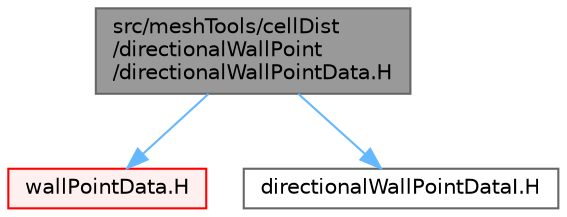 digraph "src/meshTools/cellDist/directionalWallPoint/directionalWallPointData.H"
{
 // LATEX_PDF_SIZE
  bgcolor="transparent";
  edge [fontname=Helvetica,fontsize=10,labelfontname=Helvetica,labelfontsize=10];
  node [fontname=Helvetica,fontsize=10,shape=box,height=0.2,width=0.4];
  Node1 [id="Node000001",label="src/meshTools/cellDist\l/directionalWallPoint\l/directionalWallPointData.H",height=0.2,width=0.4,color="gray40", fillcolor="grey60", style="filled", fontcolor="black",tooltip=" "];
  Node1 -> Node2 [id="edge1_Node000001_Node000002",color="steelblue1",style="solid",tooltip=" "];
  Node2 [id="Node000002",label="wallPointData.H",height=0.2,width=0.4,color="red", fillcolor="#FFF0F0", style="filled",URL="$wallPointData_8H.html",tooltip=" "];
  Node1 -> Node285 [id="edge2_Node000001_Node000285",color="steelblue1",style="solid",tooltip=" "];
  Node285 [id="Node000285",label="directionalWallPointDataI.H",height=0.2,width=0.4,color="grey40", fillcolor="white", style="filled",URL="$directionalWallPointDataI_8H.html",tooltip=" "];
}
